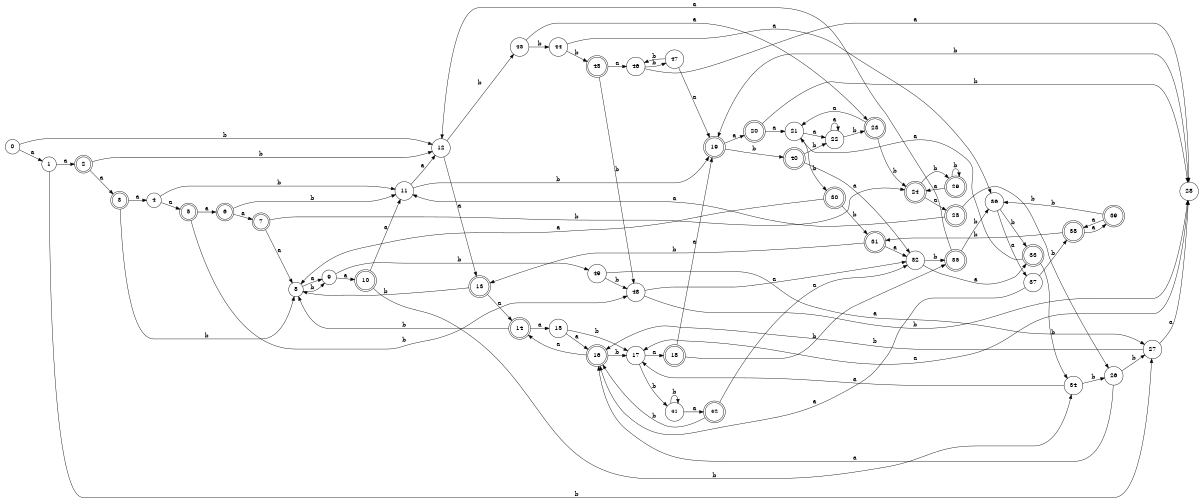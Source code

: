 digraph n40_9 {
__start0 [label="" shape="none"];

rankdir=LR;
size="8,5";

s0 [style="filled", color="black", fillcolor="white" shape="circle", label="0"];
s1 [style="filled", color="black", fillcolor="white" shape="circle", label="1"];
s2 [style="rounded,filled", color="black", fillcolor="white" shape="doublecircle", label="2"];
s3 [style="rounded,filled", color="black", fillcolor="white" shape="doublecircle", label="3"];
s4 [style="filled", color="black", fillcolor="white" shape="circle", label="4"];
s5 [style="rounded,filled", color="black", fillcolor="white" shape="doublecircle", label="5"];
s6 [style="rounded,filled", color="black", fillcolor="white" shape="doublecircle", label="6"];
s7 [style="rounded,filled", color="black", fillcolor="white" shape="doublecircle", label="7"];
s8 [style="filled", color="black", fillcolor="white" shape="circle", label="8"];
s9 [style="filled", color="black", fillcolor="white" shape="circle", label="9"];
s10 [style="rounded,filled", color="black", fillcolor="white" shape="doublecircle", label="10"];
s11 [style="filled", color="black", fillcolor="white" shape="circle", label="11"];
s12 [style="filled", color="black", fillcolor="white" shape="circle", label="12"];
s13 [style="rounded,filled", color="black", fillcolor="white" shape="doublecircle", label="13"];
s14 [style="rounded,filled", color="black", fillcolor="white" shape="doublecircle", label="14"];
s15 [style="filled", color="black", fillcolor="white" shape="circle", label="15"];
s16 [style="rounded,filled", color="black", fillcolor="white" shape="doublecircle", label="16"];
s17 [style="filled", color="black", fillcolor="white" shape="circle", label="17"];
s18 [style="rounded,filled", color="black", fillcolor="white" shape="doublecircle", label="18"];
s19 [style="rounded,filled", color="black", fillcolor="white" shape="doublecircle", label="19"];
s20 [style="rounded,filled", color="black", fillcolor="white" shape="doublecircle", label="20"];
s21 [style="filled", color="black", fillcolor="white" shape="circle", label="21"];
s22 [style="filled", color="black", fillcolor="white" shape="circle", label="22"];
s23 [style="rounded,filled", color="black", fillcolor="white" shape="doublecircle", label="23"];
s24 [style="rounded,filled", color="black", fillcolor="white" shape="doublecircle", label="24"];
s25 [style="rounded,filled", color="black", fillcolor="white" shape="doublecircle", label="25"];
s26 [style="filled", color="black", fillcolor="white" shape="circle", label="26"];
s27 [style="filled", color="black", fillcolor="white" shape="circle", label="27"];
s28 [style="filled", color="black", fillcolor="white" shape="circle", label="28"];
s29 [style="rounded,filled", color="black", fillcolor="white" shape="doublecircle", label="29"];
s30 [style="rounded,filled", color="black", fillcolor="white" shape="doublecircle", label="30"];
s31 [style="rounded,filled", color="black", fillcolor="white" shape="doublecircle", label="31"];
s32 [style="filled", color="black", fillcolor="white" shape="circle", label="32"];
s33 [style="rounded,filled", color="black", fillcolor="white" shape="doublecircle", label="33"];
s34 [style="filled", color="black", fillcolor="white" shape="circle", label="34"];
s35 [style="rounded,filled", color="black", fillcolor="white" shape="doublecircle", label="35"];
s36 [style="filled", color="black", fillcolor="white" shape="circle", label="36"];
s37 [style="filled", color="black", fillcolor="white" shape="circle", label="37"];
s38 [style="rounded,filled", color="black", fillcolor="white" shape="doublecircle", label="38"];
s39 [style="rounded,filled", color="black", fillcolor="white" shape="doublecircle", label="39"];
s40 [style="rounded,filled", color="black", fillcolor="white" shape="doublecircle", label="40"];
s41 [style="filled", color="black", fillcolor="white" shape="circle", label="41"];
s42 [style="rounded,filled", color="black", fillcolor="white" shape="doublecircle", label="42"];
s43 [style="filled", color="black", fillcolor="white" shape="circle", label="43"];
s44 [style="filled", color="black", fillcolor="white" shape="circle", label="44"];
s45 [style="rounded,filled", color="black", fillcolor="white" shape="doublecircle", label="45"];
s46 [style="filled", color="black", fillcolor="white" shape="circle", label="46"];
s47 [style="filled", color="black", fillcolor="white" shape="circle", label="47"];
s48 [style="filled", color="black", fillcolor="white" shape="circle", label="48"];
s49 [style="filled", color="black", fillcolor="white" shape="circle", label="49"];
s0 -> s1 [label="a"];
s0 -> s12 [label="b"];
s1 -> s2 [label="a"];
s1 -> s27 [label="b"];
s2 -> s3 [label="a"];
s2 -> s12 [label="b"];
s3 -> s4 [label="a"];
s3 -> s8 [label="b"];
s4 -> s5 [label="a"];
s4 -> s11 [label="b"];
s5 -> s6 [label="a"];
s5 -> s48 [label="b"];
s6 -> s7 [label="a"];
s6 -> s11 [label="b"];
s7 -> s8 [label="a"];
s7 -> s24 [label="b"];
s8 -> s9 [label="a"];
s8 -> s9 [label="b"];
s9 -> s10 [label="a"];
s9 -> s49 [label="b"];
s10 -> s11 [label="a"];
s10 -> s34 [label="b"];
s11 -> s12 [label="a"];
s11 -> s19 [label="b"];
s12 -> s13 [label="a"];
s12 -> s43 [label="b"];
s13 -> s14 [label="a"];
s13 -> s8 [label="b"];
s14 -> s15 [label="a"];
s14 -> s8 [label="b"];
s15 -> s16 [label="a"];
s15 -> s17 [label="b"];
s16 -> s14 [label="a"];
s16 -> s17 [label="b"];
s17 -> s18 [label="a"];
s17 -> s41 [label="b"];
s18 -> s19 [label="a"];
s18 -> s35 [label="b"];
s19 -> s20 [label="a"];
s19 -> s40 [label="b"];
s20 -> s21 [label="a"];
s20 -> s28 [label="b"];
s21 -> s22 [label="a"];
s21 -> s30 [label="b"];
s22 -> s22 [label="a"];
s22 -> s23 [label="b"];
s23 -> s21 [label="a"];
s23 -> s24 [label="b"];
s24 -> s25 [label="a"];
s24 -> s29 [label="b"];
s25 -> s11 [label="a"];
s25 -> s26 [label="b"];
s26 -> s16 [label="a"];
s26 -> s27 [label="b"];
s27 -> s28 [label="a"];
s27 -> s16 [label="b"];
s28 -> s17 [label="a"];
s28 -> s19 [label="b"];
s29 -> s24 [label="a"];
s29 -> s29 [label="b"];
s30 -> s8 [label="a"];
s30 -> s31 [label="b"];
s31 -> s32 [label="a"];
s31 -> s13 [label="b"];
s32 -> s33 [label="a"];
s32 -> s35 [label="b"];
s33 -> s21 [label="a"];
s33 -> s34 [label="b"];
s34 -> s17 [label="a"];
s34 -> s26 [label="b"];
s35 -> s12 [label="a"];
s35 -> s36 [label="b"];
s36 -> s37 [label="a"];
s36 -> s33 [label="b"];
s37 -> s16 [label="a"];
s37 -> s38 [label="b"];
s38 -> s39 [label="a"];
s38 -> s31 [label="b"];
s39 -> s38 [label="a"];
s39 -> s36 [label="b"];
s40 -> s32 [label="a"];
s40 -> s22 [label="b"];
s41 -> s42 [label="a"];
s41 -> s41 [label="b"];
s42 -> s32 [label="a"];
s42 -> s16 [label="b"];
s43 -> s23 [label="a"];
s43 -> s44 [label="b"];
s44 -> s36 [label="a"];
s44 -> s45 [label="b"];
s45 -> s46 [label="a"];
s45 -> s48 [label="b"];
s46 -> s28 [label="a"];
s46 -> s47 [label="b"];
s47 -> s19 [label="a"];
s47 -> s46 [label="b"];
s48 -> s32 [label="a"];
s48 -> s28 [label="b"];
s49 -> s27 [label="a"];
s49 -> s48 [label="b"];

}